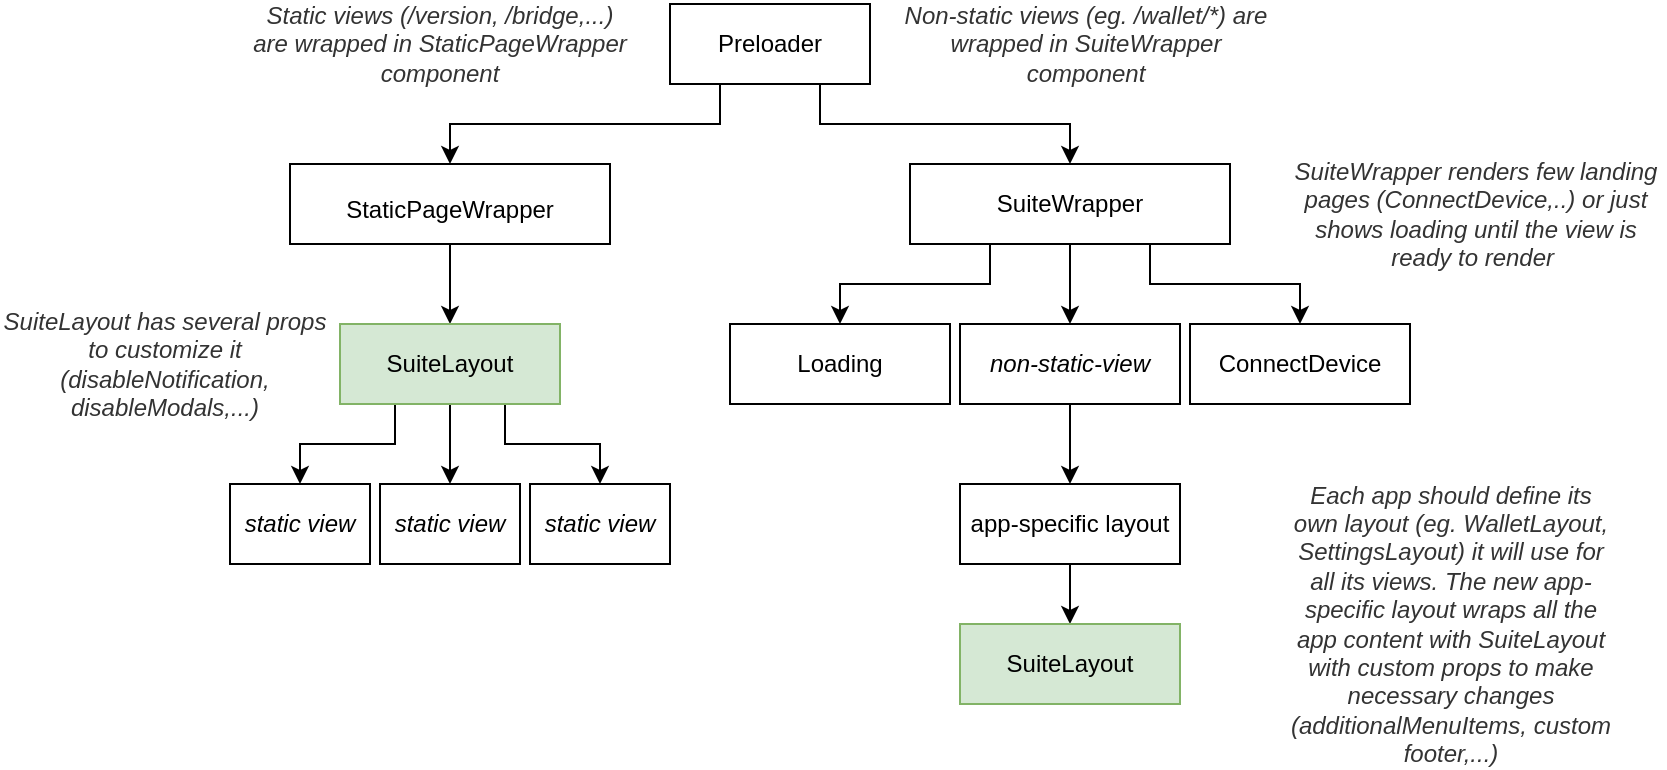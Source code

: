 <mxfile version="12.1.0" pages="1"><diagram id="G2v8A27eQtmKzc-kI74E" name="Page-1"><mxGraphModel dx="1722" dy="574" grid="1" gridSize="10" guides="1" tooltips="1" connect="1" arrows="1" fold="1" page="1" pageScale="1" pageWidth="827" pageHeight="1169" math="0" shadow="0"><root><mxCell id="0"/><mxCell id="1" parent="0"/><mxCell id="8aisL0LJ9AUPFNUiGP4L-5" style="edgeStyle=orthogonalEdgeStyle;rounded=0;orthogonalLoop=1;jettySize=auto;html=1;exitX=0.25;exitY=1;exitDx=0;exitDy=0;entryX=0.5;entryY=0;entryDx=0;entryDy=0;" edge="1" parent="1" source="8aisL0LJ9AUPFNUiGP4L-1" target="8aisL0LJ9AUPFNUiGP4L-3"><mxGeometry relative="1" as="geometry"/></mxCell><mxCell id="8aisL0LJ9AUPFNUiGP4L-20" style="edgeStyle=orthogonalEdgeStyle;rounded=0;orthogonalLoop=1;jettySize=auto;html=1;exitX=0.75;exitY=1;exitDx=0;exitDy=0;" edge="1" parent="1" source="8aisL0LJ9AUPFNUiGP4L-1" target="8aisL0LJ9AUPFNUiGP4L-19"><mxGeometry relative="1" as="geometry"/></mxCell><mxCell id="8aisL0LJ9AUPFNUiGP4L-1" value="Preloader" style="rounded=0;whiteSpace=wrap;html=1;" vertex="1" parent="1"><mxGeometry x="300" y="40" width="100" height="40" as="geometry"/></mxCell><mxCell id="8aisL0LJ9AUPFNUiGP4L-9" style="edgeStyle=orthogonalEdgeStyle;rounded=0;orthogonalLoop=1;jettySize=auto;html=1;exitX=0.5;exitY=1;exitDx=0;exitDy=0;entryX=0.5;entryY=0;entryDx=0;entryDy=0;" edge="1" parent="1" source="8aisL0LJ9AUPFNUiGP4L-3" target="8aisL0LJ9AUPFNUiGP4L-4"><mxGeometry relative="1" as="geometry"/></mxCell><mxCell id="8aisL0LJ9AUPFNUiGP4L-3" value="&lt;br&gt;&lt;br&gt;&lt;br&gt;&lt;br&gt;&lt;br&gt;StaticPageWrapper&lt;br&gt;&lt;br&gt;&lt;br&gt;&lt;p class=&quot;p1&quot;&gt;&lt;br&gt;&lt;/p&gt;" style="rounded=0;whiteSpace=wrap;html=1;" vertex="1" parent="1"><mxGeometry x="110" y="120" width="160" height="40" as="geometry"/></mxCell><mxCell id="8aisL0LJ9AUPFNUiGP4L-6" style="edgeStyle=orthogonalEdgeStyle;rounded=0;orthogonalLoop=1;jettySize=auto;html=1;exitX=0.5;exitY=1;exitDx=0;exitDy=0;entryX=0.5;entryY=0;entryDx=0;entryDy=0;" edge="1" parent="1" source="8aisL0LJ9AUPFNUiGP4L-4" target="8aisL0LJ9AUPFNUiGP4L-8"><mxGeometry relative="1" as="geometry"><mxPoint x="190" y="290" as="targetPoint"/></mxGeometry></mxCell><mxCell id="8aisL0LJ9AUPFNUiGP4L-11" style="edgeStyle=orthogonalEdgeStyle;rounded=0;orthogonalLoop=1;jettySize=auto;html=1;exitX=0.25;exitY=1;exitDx=0;exitDy=0;entryX=0.5;entryY=0;entryDx=0;entryDy=0;" edge="1" parent="1" source="8aisL0LJ9AUPFNUiGP4L-4" target="8aisL0LJ9AUPFNUiGP4L-15"><mxGeometry relative="1" as="geometry"><mxPoint x="85" y="290" as="targetPoint"/></mxGeometry></mxCell><mxCell id="8aisL0LJ9AUPFNUiGP4L-14" style="edgeStyle=orthogonalEdgeStyle;rounded=0;orthogonalLoop=1;jettySize=auto;html=1;exitX=0.75;exitY=1;exitDx=0;exitDy=0;entryX=0.5;entryY=0;entryDx=0;entryDy=0;" edge="1" parent="1" source="8aisL0LJ9AUPFNUiGP4L-4" target="8aisL0LJ9AUPFNUiGP4L-16"><mxGeometry relative="1" as="geometry"><mxPoint x="300" y="290" as="targetPoint"/></mxGeometry></mxCell><mxCell id="8aisL0LJ9AUPFNUiGP4L-4" value="SuiteLayout" style="rounded=0;whiteSpace=wrap;html=1;fillColor=#d5e8d4;strokeColor=#82b366;" vertex="1" parent="1"><mxGeometry x="135" y="200" width="110" height="40" as="geometry"/></mxCell><mxCell id="8aisL0LJ9AUPFNUiGP4L-8" value="&lt;i&gt;static view&lt;/i&gt;" style="rounded=0;whiteSpace=wrap;html=1;" vertex="1" parent="1"><mxGeometry x="155" y="280" width="70" height="40" as="geometry"/></mxCell><mxCell id="8aisL0LJ9AUPFNUiGP4L-15" value="&lt;i&gt;static view&lt;/i&gt;" style="rounded=0;whiteSpace=wrap;html=1;" vertex="1" parent="1"><mxGeometry x="80" y="280" width="70" height="40" as="geometry"/></mxCell><mxCell id="8aisL0LJ9AUPFNUiGP4L-16" value="&lt;i&gt;static view&lt;/i&gt;" style="rounded=0;whiteSpace=wrap;html=1;" vertex="1" parent="1"><mxGeometry x="230" y="280" width="70" height="40" as="geometry"/></mxCell><mxCell id="8aisL0LJ9AUPFNUiGP4L-17" value="&lt;i&gt;&lt;font color=&quot;#333333&quot;&gt;Static views (/version, /bridge,...) are wrapped in StaticPageWrapper component&lt;/font&gt;&lt;/i&gt;" style="text;html=1;strokeColor=none;fillColor=none;align=center;verticalAlign=middle;whiteSpace=wrap;rounded=0;" vertex="1" parent="1"><mxGeometry x="90" y="40" width="190" height="40" as="geometry"/></mxCell><mxCell id="8aisL0LJ9AUPFNUiGP4L-18" value="&lt;i&gt;&lt;font color=&quot;#333333&quot;&gt;SuiteLayout has several props to customize it (disableNotification, disableModals,...)&lt;/font&gt;&lt;/i&gt;" style="text;html=1;strokeColor=none;fillColor=none;align=center;verticalAlign=middle;whiteSpace=wrap;rounded=0;" vertex="1" parent="1"><mxGeometry x="-35" y="200" width="165" height="40" as="geometry"/></mxCell><mxCell id="8aisL0LJ9AUPFNUiGP4L-25" style="edgeStyle=orthogonalEdgeStyle;rounded=0;orthogonalLoop=1;jettySize=auto;html=1;exitX=0.25;exitY=1;exitDx=0;exitDy=0;entryX=0.5;entryY=0;entryDx=0;entryDy=0;" edge="1" parent="1" source="8aisL0LJ9AUPFNUiGP4L-19" target="8aisL0LJ9AUPFNUiGP4L-22"><mxGeometry relative="1" as="geometry"/></mxCell><mxCell id="8aisL0LJ9AUPFNUiGP4L-26" style="edgeStyle=orthogonalEdgeStyle;rounded=0;orthogonalLoop=1;jettySize=auto;html=1;exitX=0.5;exitY=1;exitDx=0;exitDy=0;entryX=0.5;entryY=0;entryDx=0;entryDy=0;" edge="1" parent="1" source="8aisL0LJ9AUPFNUiGP4L-19" target="8aisL0LJ9AUPFNUiGP4L-23"><mxGeometry relative="1" as="geometry"/></mxCell><mxCell id="8aisL0LJ9AUPFNUiGP4L-27" style="edgeStyle=orthogonalEdgeStyle;rounded=0;orthogonalLoop=1;jettySize=auto;html=1;exitX=0.75;exitY=1;exitDx=0;exitDy=0;entryX=0.5;entryY=0;entryDx=0;entryDy=0;" edge="1" parent="1" source="8aisL0LJ9AUPFNUiGP4L-19" target="8aisL0LJ9AUPFNUiGP4L-24"><mxGeometry relative="1" as="geometry"/></mxCell><mxCell id="8aisL0LJ9AUPFNUiGP4L-19" value="SuiteWrapper" style="rounded=0;whiteSpace=wrap;html=1;" vertex="1" parent="1"><mxGeometry x="420" y="120" width="160" height="40" as="geometry"/></mxCell><mxCell id="8aisL0LJ9AUPFNUiGP4L-21" value="&lt;font color=&quot;#333333&quot;&gt;&lt;i&gt;Non-static views (eg. /wallet/*) are wrapped in SuiteWrapper component&lt;/i&gt;&lt;/font&gt;" style="text;html=1;strokeColor=none;fillColor=none;align=center;verticalAlign=middle;whiteSpace=wrap;rounded=0;" vertex="1" parent="1"><mxGeometry x="413" y="40" width="190" height="40" as="geometry"/></mxCell><mxCell id="8aisL0LJ9AUPFNUiGP4L-22" value="Loading" style="rounded=0;whiteSpace=wrap;html=1;" vertex="1" parent="1"><mxGeometry x="330" y="200" width="110" height="40" as="geometry"/></mxCell><mxCell id="8aisL0LJ9AUPFNUiGP4L-33" style="edgeStyle=orthogonalEdgeStyle;rounded=0;orthogonalLoop=1;jettySize=auto;html=1;exitX=0.5;exitY=1;exitDx=0;exitDy=0;entryX=0.5;entryY=0;entryDx=0;entryDy=0;" edge="1" parent="1" source="8aisL0LJ9AUPFNUiGP4L-23" target="8aisL0LJ9AUPFNUiGP4L-30"><mxGeometry relative="1" as="geometry"/></mxCell><mxCell id="8aisL0LJ9AUPFNUiGP4L-23" value="&lt;i&gt;non-static-view&lt;/i&gt;" style="rounded=0;whiteSpace=wrap;html=1;" vertex="1" parent="1"><mxGeometry x="445" y="200" width="110" height="40" as="geometry"/></mxCell><mxCell id="8aisL0LJ9AUPFNUiGP4L-24" value="ConnectDevice" style="rounded=0;whiteSpace=wrap;html=1;" vertex="1" parent="1"><mxGeometry x="560" y="200" width="110" height="40" as="geometry"/></mxCell><mxCell id="8aisL0LJ9AUPFNUiGP4L-29" value="&lt;font color=&quot;#333333&quot;&gt;&lt;i&gt;SuiteWrapper renders few landing pages (ConnectDevice,..) or just shows loading until the view is ready to render&amp;nbsp;&lt;/i&gt;&lt;/font&gt;" style="text;html=1;strokeColor=none;fillColor=none;align=center;verticalAlign=middle;whiteSpace=wrap;rounded=0;" vertex="1" parent="1"><mxGeometry x="607.5" y="125" width="190" height="40" as="geometry"/></mxCell><mxCell id="8aisL0LJ9AUPFNUiGP4L-35" style="edgeStyle=orthogonalEdgeStyle;rounded=0;orthogonalLoop=1;jettySize=auto;html=1;exitX=0.5;exitY=1;exitDx=0;exitDy=0;entryX=0.5;entryY=0;entryDx=0;entryDy=0;" edge="1" parent="1" source="8aisL0LJ9AUPFNUiGP4L-30" target="8aisL0LJ9AUPFNUiGP4L-34"><mxGeometry relative="1" as="geometry"/></mxCell><mxCell id="8aisL0LJ9AUPFNUiGP4L-30" value="app-specific layout" style="rounded=0;whiteSpace=wrap;html=1;" vertex="1" parent="1"><mxGeometry x="445" y="280" width="110" height="40" as="geometry"/></mxCell><mxCell id="8aisL0LJ9AUPFNUiGP4L-34" value="SuiteLayout" style="rounded=0;whiteSpace=wrap;html=1;fillColor=#d5e8d4;strokeColor=#82b366;" vertex="1" parent="1"><mxGeometry x="445" y="350" width="110" height="40" as="geometry"/></mxCell><mxCell id="8aisL0LJ9AUPFNUiGP4L-36" value="&lt;font color=&quot;#333333&quot;&gt;&lt;i&gt;Each app should define its own layout (eg. WalletLayout, SettingsLayout) it will use for all its views. The new app-specific layout wraps all the app content with SuiteLayout with custom props to make necessary&amp;nbsp;changes (additionalMenuItems, custom footer,...)&lt;/i&gt;&lt;/font&gt;" style="text;html=1;strokeColor=none;fillColor=none;align=center;verticalAlign=middle;whiteSpace=wrap;rounded=0;" vertex="1" parent="1"><mxGeometry x="607.5" y="330" width="165" height="40" as="geometry"/></mxCell></root></mxGraphModel></diagram></mxfile>